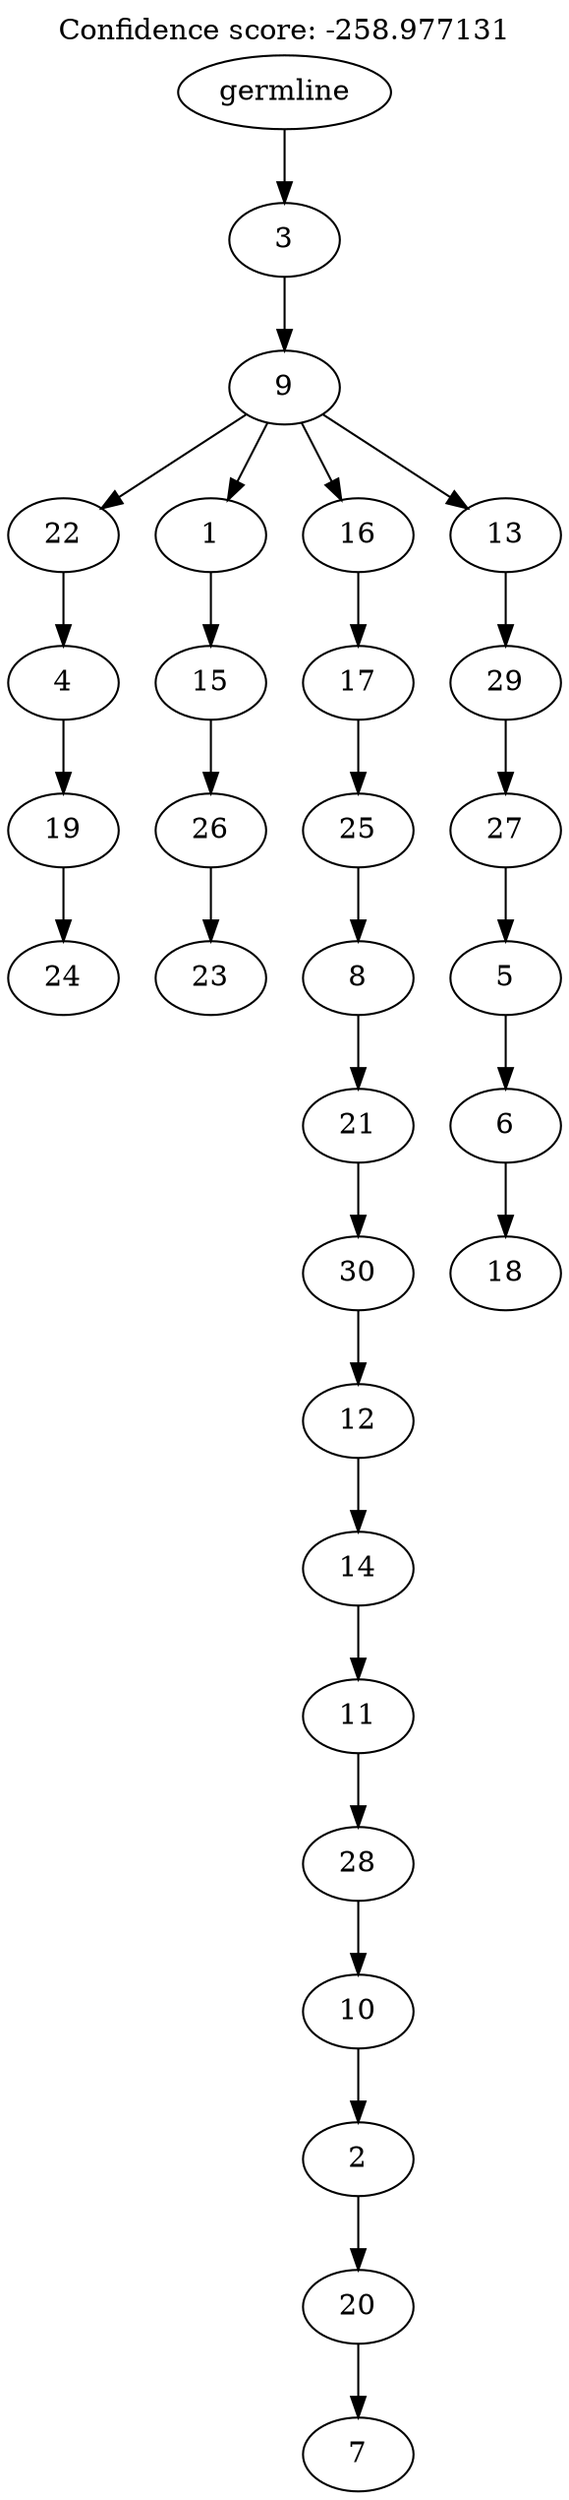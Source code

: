 digraph g {
	"29" -> "30";
	"30" [label="24"];
	"28" -> "29";
	"29" [label="19"];
	"27" -> "28";
	"28" [label="4"];
	"25" -> "26";
	"26" [label="23"];
	"24" -> "25";
	"25" [label="26"];
	"23" -> "24";
	"24" [label="15"];
	"21" -> "22";
	"22" [label="7"];
	"20" -> "21";
	"21" [label="20"];
	"19" -> "20";
	"20" [label="2"];
	"18" -> "19";
	"19" [label="10"];
	"17" -> "18";
	"18" [label="28"];
	"16" -> "17";
	"17" [label="11"];
	"15" -> "16";
	"16" [label="14"];
	"14" -> "15";
	"15" [label="12"];
	"13" -> "14";
	"14" [label="30"];
	"12" -> "13";
	"13" [label="21"];
	"11" -> "12";
	"12" [label="8"];
	"10" -> "11";
	"11" [label="25"];
	"9" -> "10";
	"10" [label="17"];
	"7" -> "8";
	"8" [label="18"];
	"6" -> "7";
	"7" [label="6"];
	"5" -> "6";
	"6" [label="5"];
	"4" -> "5";
	"5" [label="27"];
	"3" -> "4";
	"4" [label="29"];
	"2" -> "3";
	"3" [label="13"];
	"2" -> "9";
	"9" [label="16"];
	"2" -> "23";
	"23" [label="1"];
	"2" -> "27";
	"27" [label="22"];
	"1" -> "2";
	"2" [label="9"];
	"0" -> "1";
	"1" [label="3"];
	"0" [label="germline"];
	labelloc="t";
	label="Confidence score: -258.977131";
}

